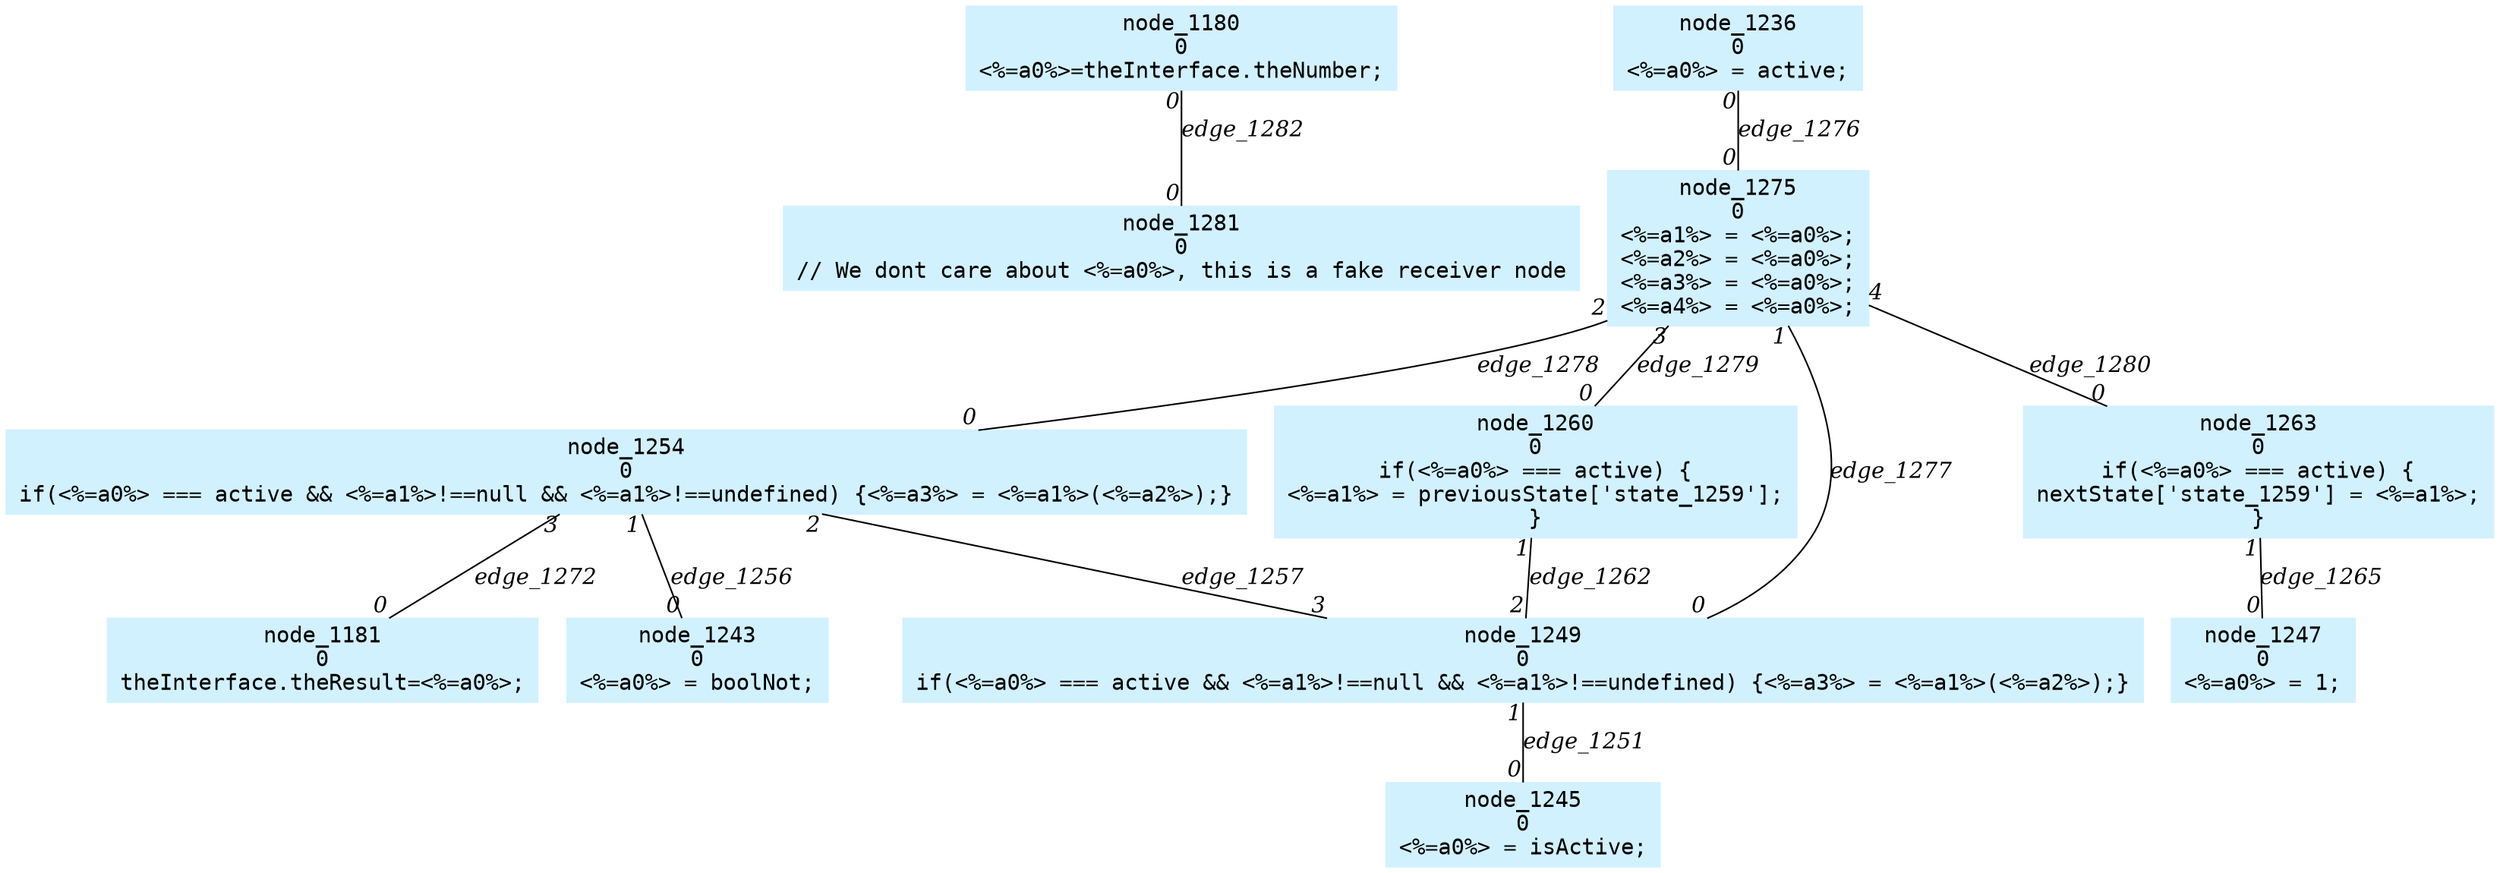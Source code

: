 digraph g{node_1180 [shape=box, style=filled, color="#d1f1ff", fontname="Courier", label="node_1180
0
<%=a0%>=theInterface.theNumber;
" ]
node_1181 [shape=box, style=filled, color="#d1f1ff", fontname="Courier", label="node_1181
0
theInterface.theResult=<%=a0%>;
" ]
node_1236 [shape=box, style=filled, color="#d1f1ff", fontname="Courier", label="node_1236
0
<%=a0%> = active;
" ]
node_1243 [shape=box, style=filled, color="#d1f1ff", fontname="Courier", label="node_1243
0
<%=a0%> = boolNot;
" ]
node_1245 [shape=box, style=filled, color="#d1f1ff", fontname="Courier", label="node_1245
0
<%=a0%> = isActive;
" ]
node_1247 [shape=box, style=filled, color="#d1f1ff", fontname="Courier", label="node_1247
0
<%=a0%> = 1;
" ]
node_1249 [shape=box, style=filled, color="#d1f1ff", fontname="Courier", label="node_1249
0
if(<%=a0%> === active && <%=a1%>!==null && <%=a1%>!==undefined) {<%=a3%> = <%=a1%>(<%=a2%>);}
" ]
node_1254 [shape=box, style=filled, color="#d1f1ff", fontname="Courier", label="node_1254
0
if(<%=a0%> === active && <%=a1%>!==null && <%=a1%>!==undefined) {<%=a3%> = <%=a1%>(<%=a2%>);}
" ]
node_1260 [shape=box, style=filled, color="#d1f1ff", fontname="Courier", label="node_1260
0
if(<%=a0%> === active) {
<%=a1%> = previousState['state_1259'];
}
" ]
node_1263 [shape=box, style=filled, color="#d1f1ff", fontname="Courier", label="node_1263
0
if(<%=a0%> === active) {
nextState['state_1259'] = <%=a1%>;
}
" ]
node_1275 [shape=box, style=filled, color="#d1f1ff", fontname="Courier", label="node_1275
0
<%=a1%> = <%=a0%>;
<%=a2%> = <%=a0%>;
<%=a3%> = <%=a0%>;
<%=a4%> = <%=a0%>;
" ]
node_1281 [shape=box, style=filled, color="#d1f1ff", fontname="Courier", label="node_1281
0
// We dont care about <%=a0%>, this is a fake receiver node
" ]
node_1249 -> node_1245 [dir=none, arrowHead=none, fontname="Times-Italic", label="edge_1251",  headlabel="0", taillabel="1" ]
node_1254 -> node_1243 [dir=none, arrowHead=none, fontname="Times-Italic", label="edge_1256",  headlabel="0", taillabel="1" ]
node_1254 -> node_1249 [dir=none, arrowHead=none, fontname="Times-Italic", label="edge_1257",  headlabel="3", taillabel="2" ]
node_1260 -> node_1249 [dir=none, arrowHead=none, fontname="Times-Italic", label="edge_1262",  headlabel="2", taillabel="1" ]
node_1263 -> node_1247 [dir=none, arrowHead=none, fontname="Times-Italic", label="edge_1265",  headlabel="0", taillabel="1" ]
node_1254 -> node_1181 [dir=none, arrowHead=none, fontname="Times-Italic", label="edge_1272",  headlabel="0", taillabel="3" ]
node_1236 -> node_1275 [dir=none, arrowHead=none, fontname="Times-Italic", label="edge_1276",  headlabel="0", taillabel="0" ]
node_1275 -> node_1249 [dir=none, arrowHead=none, fontname="Times-Italic", label="edge_1277",  headlabel="0", taillabel="1" ]
node_1275 -> node_1254 [dir=none, arrowHead=none, fontname="Times-Italic", label="edge_1278",  headlabel="0", taillabel="2" ]
node_1275 -> node_1260 [dir=none, arrowHead=none, fontname="Times-Italic", label="edge_1279",  headlabel="0", taillabel="3" ]
node_1275 -> node_1263 [dir=none, arrowHead=none, fontname="Times-Italic", label="edge_1280",  headlabel="0", taillabel="4" ]
node_1180 -> node_1281 [dir=none, arrowHead=none, fontname="Times-Italic", label="edge_1282",  headlabel="0", taillabel="0" ]
}